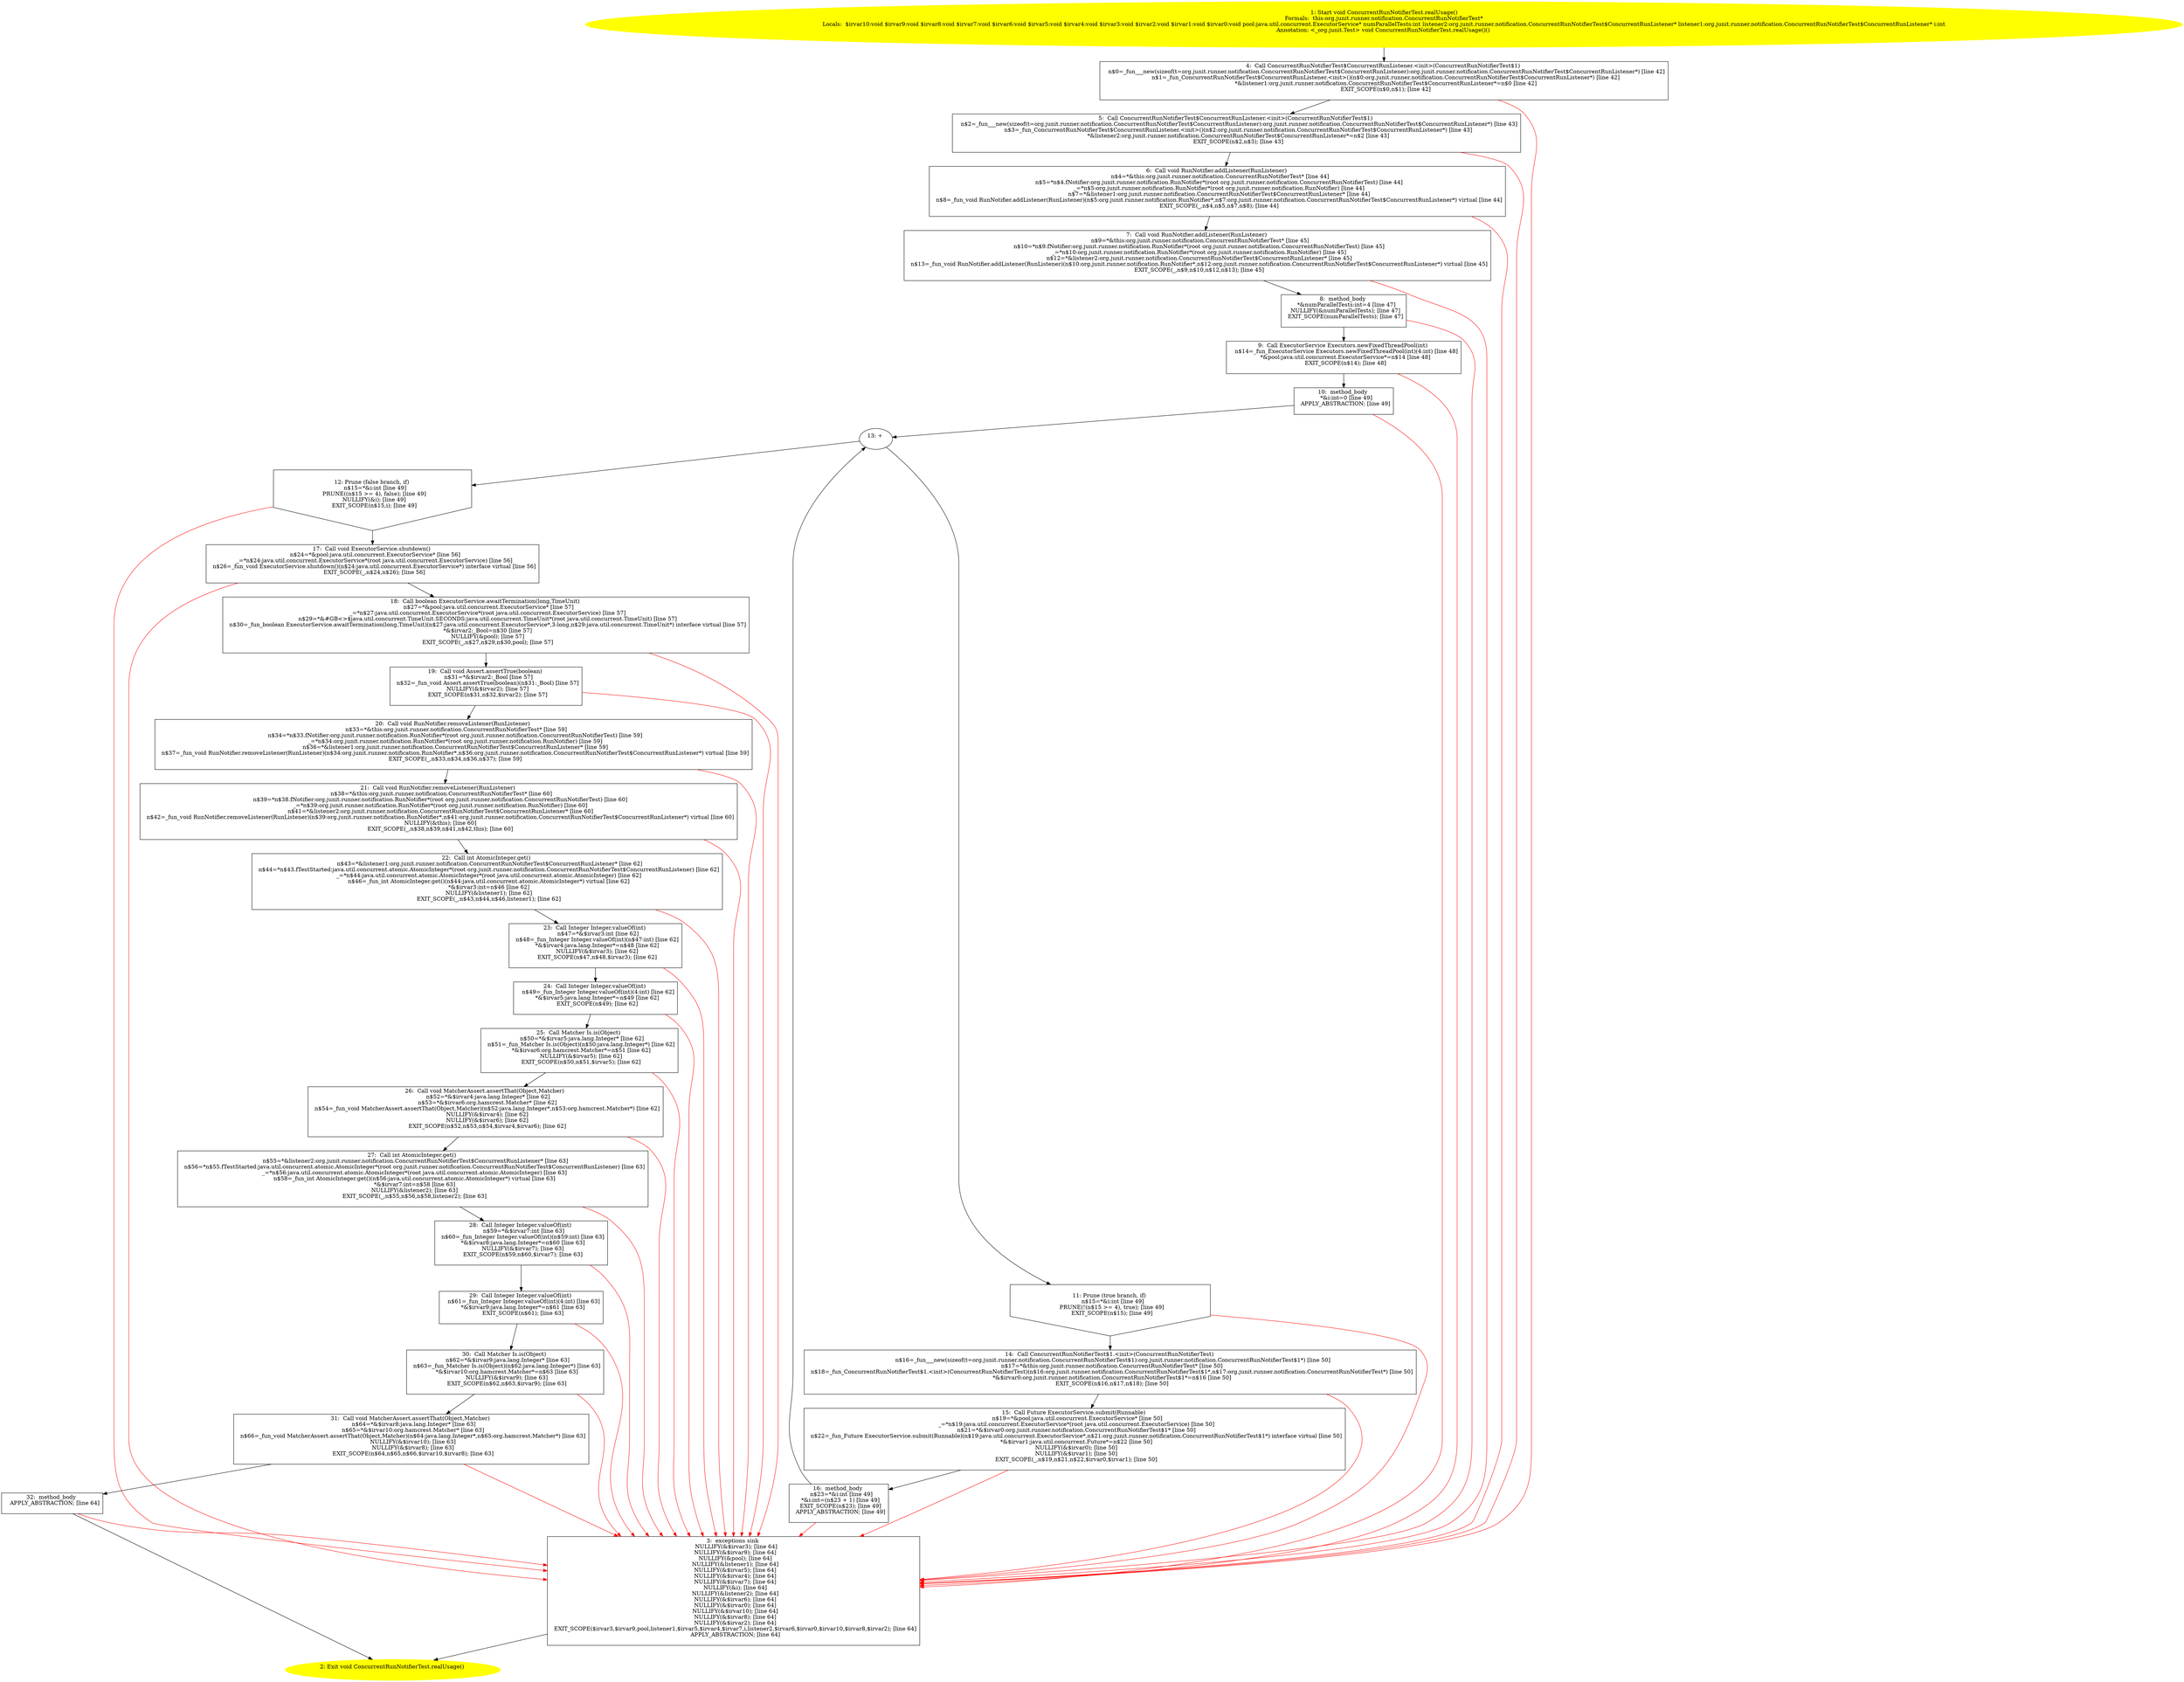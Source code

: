 /* @generated */
digraph cfg {
"org.junit.runner.notification.ConcurrentRunNotifierTest.realUsage():void.892e38a0954628d1b92b864a1f251b24_1" [label="1: Start void ConcurrentRunNotifierTest.realUsage()\nFormals:  this:org.junit.runner.notification.ConcurrentRunNotifierTest*\nLocals:  $irvar10:void $irvar9:void $irvar8:void $irvar7:void $irvar6:void $irvar5:void $irvar4:void $irvar3:void $irvar2:void $irvar1:void $irvar0:void pool:java.util.concurrent.ExecutorService* numParallelTests:int listener2:org.junit.runner.notification.ConcurrentRunNotifierTest$ConcurrentRunListener* listener1:org.junit.runner.notification.ConcurrentRunNotifierTest$ConcurrentRunListener* i:int\nAnnotation: <_org.junit.Test> void ConcurrentRunNotifierTest.realUsage()() \n  " color=yellow style=filled]
	

	 "org.junit.runner.notification.ConcurrentRunNotifierTest.realUsage():void.892e38a0954628d1b92b864a1f251b24_1" -> "org.junit.runner.notification.ConcurrentRunNotifierTest.realUsage():void.892e38a0954628d1b92b864a1f251b24_4" ;
"org.junit.runner.notification.ConcurrentRunNotifierTest.realUsage():void.892e38a0954628d1b92b864a1f251b24_2" [label="2: Exit void ConcurrentRunNotifierTest.realUsage() \n  " color=yellow style=filled]
	

"org.junit.runner.notification.ConcurrentRunNotifierTest.realUsage():void.892e38a0954628d1b92b864a1f251b24_3" [label="3:  exceptions sink \n   NULLIFY(&$irvar3); [line 64]\n  NULLIFY(&$irvar9); [line 64]\n  NULLIFY(&pool); [line 64]\n  NULLIFY(&listener1); [line 64]\n  NULLIFY(&$irvar5); [line 64]\n  NULLIFY(&$irvar4); [line 64]\n  NULLIFY(&$irvar7); [line 64]\n  NULLIFY(&i); [line 64]\n  NULLIFY(&listener2); [line 64]\n  NULLIFY(&$irvar6); [line 64]\n  NULLIFY(&$irvar0); [line 64]\n  NULLIFY(&$irvar10); [line 64]\n  NULLIFY(&$irvar8); [line 64]\n  NULLIFY(&$irvar2); [line 64]\n  EXIT_SCOPE($irvar3,$irvar9,pool,listener1,$irvar5,$irvar4,$irvar7,i,listener2,$irvar6,$irvar0,$irvar10,$irvar8,$irvar2); [line 64]\n  APPLY_ABSTRACTION; [line 64]\n " shape="box"]
	

	 "org.junit.runner.notification.ConcurrentRunNotifierTest.realUsage():void.892e38a0954628d1b92b864a1f251b24_3" -> "org.junit.runner.notification.ConcurrentRunNotifierTest.realUsage():void.892e38a0954628d1b92b864a1f251b24_2" ;
"org.junit.runner.notification.ConcurrentRunNotifierTest.realUsage():void.892e38a0954628d1b92b864a1f251b24_4" [label="4:  Call ConcurrentRunNotifierTest$ConcurrentRunListener.<init>(ConcurrentRunNotifierTest$1) \n   n$0=_fun___new(sizeof(t=org.junit.runner.notification.ConcurrentRunNotifierTest$ConcurrentRunListener):org.junit.runner.notification.ConcurrentRunNotifierTest$ConcurrentRunListener*) [line 42]\n  n$1=_fun_ConcurrentRunNotifierTest$ConcurrentRunListener.<init>()(n$0:org.junit.runner.notification.ConcurrentRunNotifierTest$ConcurrentRunListener*) [line 42]\n  *&listener1:org.junit.runner.notification.ConcurrentRunNotifierTest$ConcurrentRunListener*=n$0 [line 42]\n  EXIT_SCOPE(n$0,n$1); [line 42]\n " shape="box"]
	

	 "org.junit.runner.notification.ConcurrentRunNotifierTest.realUsage():void.892e38a0954628d1b92b864a1f251b24_4" -> "org.junit.runner.notification.ConcurrentRunNotifierTest.realUsage():void.892e38a0954628d1b92b864a1f251b24_5" ;
	 "org.junit.runner.notification.ConcurrentRunNotifierTest.realUsage():void.892e38a0954628d1b92b864a1f251b24_4" -> "org.junit.runner.notification.ConcurrentRunNotifierTest.realUsage():void.892e38a0954628d1b92b864a1f251b24_3" [color="red" ];
"org.junit.runner.notification.ConcurrentRunNotifierTest.realUsage():void.892e38a0954628d1b92b864a1f251b24_5" [label="5:  Call ConcurrentRunNotifierTest$ConcurrentRunListener.<init>(ConcurrentRunNotifierTest$1) \n   n$2=_fun___new(sizeof(t=org.junit.runner.notification.ConcurrentRunNotifierTest$ConcurrentRunListener):org.junit.runner.notification.ConcurrentRunNotifierTest$ConcurrentRunListener*) [line 43]\n  n$3=_fun_ConcurrentRunNotifierTest$ConcurrentRunListener.<init>()(n$2:org.junit.runner.notification.ConcurrentRunNotifierTest$ConcurrentRunListener*) [line 43]\n  *&listener2:org.junit.runner.notification.ConcurrentRunNotifierTest$ConcurrentRunListener*=n$2 [line 43]\n  EXIT_SCOPE(n$2,n$3); [line 43]\n " shape="box"]
	

	 "org.junit.runner.notification.ConcurrentRunNotifierTest.realUsage():void.892e38a0954628d1b92b864a1f251b24_5" -> "org.junit.runner.notification.ConcurrentRunNotifierTest.realUsage():void.892e38a0954628d1b92b864a1f251b24_6" ;
	 "org.junit.runner.notification.ConcurrentRunNotifierTest.realUsage():void.892e38a0954628d1b92b864a1f251b24_5" -> "org.junit.runner.notification.ConcurrentRunNotifierTest.realUsage():void.892e38a0954628d1b92b864a1f251b24_3" [color="red" ];
"org.junit.runner.notification.ConcurrentRunNotifierTest.realUsage():void.892e38a0954628d1b92b864a1f251b24_6" [label="6:  Call void RunNotifier.addListener(RunListener) \n   n$4=*&this:org.junit.runner.notification.ConcurrentRunNotifierTest* [line 44]\n  n$5=*n$4.fNotifier:org.junit.runner.notification.RunNotifier*(root org.junit.runner.notification.ConcurrentRunNotifierTest) [line 44]\n  _=*n$5:org.junit.runner.notification.RunNotifier*(root org.junit.runner.notification.RunNotifier) [line 44]\n  n$7=*&listener1:org.junit.runner.notification.ConcurrentRunNotifierTest$ConcurrentRunListener* [line 44]\n  n$8=_fun_void RunNotifier.addListener(RunListener)(n$5:org.junit.runner.notification.RunNotifier*,n$7:org.junit.runner.notification.ConcurrentRunNotifierTest$ConcurrentRunListener*) virtual [line 44]\n  EXIT_SCOPE(_,n$4,n$5,n$7,n$8); [line 44]\n " shape="box"]
	

	 "org.junit.runner.notification.ConcurrentRunNotifierTest.realUsage():void.892e38a0954628d1b92b864a1f251b24_6" -> "org.junit.runner.notification.ConcurrentRunNotifierTest.realUsage():void.892e38a0954628d1b92b864a1f251b24_7" ;
	 "org.junit.runner.notification.ConcurrentRunNotifierTest.realUsage():void.892e38a0954628d1b92b864a1f251b24_6" -> "org.junit.runner.notification.ConcurrentRunNotifierTest.realUsage():void.892e38a0954628d1b92b864a1f251b24_3" [color="red" ];
"org.junit.runner.notification.ConcurrentRunNotifierTest.realUsage():void.892e38a0954628d1b92b864a1f251b24_7" [label="7:  Call void RunNotifier.addListener(RunListener) \n   n$9=*&this:org.junit.runner.notification.ConcurrentRunNotifierTest* [line 45]\n  n$10=*n$9.fNotifier:org.junit.runner.notification.RunNotifier*(root org.junit.runner.notification.ConcurrentRunNotifierTest) [line 45]\n  _=*n$10:org.junit.runner.notification.RunNotifier*(root org.junit.runner.notification.RunNotifier) [line 45]\n  n$12=*&listener2:org.junit.runner.notification.ConcurrentRunNotifierTest$ConcurrentRunListener* [line 45]\n  n$13=_fun_void RunNotifier.addListener(RunListener)(n$10:org.junit.runner.notification.RunNotifier*,n$12:org.junit.runner.notification.ConcurrentRunNotifierTest$ConcurrentRunListener*) virtual [line 45]\n  EXIT_SCOPE(_,n$9,n$10,n$12,n$13); [line 45]\n " shape="box"]
	

	 "org.junit.runner.notification.ConcurrentRunNotifierTest.realUsage():void.892e38a0954628d1b92b864a1f251b24_7" -> "org.junit.runner.notification.ConcurrentRunNotifierTest.realUsage():void.892e38a0954628d1b92b864a1f251b24_8" ;
	 "org.junit.runner.notification.ConcurrentRunNotifierTest.realUsage():void.892e38a0954628d1b92b864a1f251b24_7" -> "org.junit.runner.notification.ConcurrentRunNotifierTest.realUsage():void.892e38a0954628d1b92b864a1f251b24_3" [color="red" ];
"org.junit.runner.notification.ConcurrentRunNotifierTest.realUsage():void.892e38a0954628d1b92b864a1f251b24_8" [label="8:  method_body \n   *&numParallelTests:int=4 [line 47]\n  NULLIFY(&numParallelTests); [line 47]\n  EXIT_SCOPE(numParallelTests); [line 47]\n " shape="box"]
	

	 "org.junit.runner.notification.ConcurrentRunNotifierTest.realUsage():void.892e38a0954628d1b92b864a1f251b24_8" -> "org.junit.runner.notification.ConcurrentRunNotifierTest.realUsage():void.892e38a0954628d1b92b864a1f251b24_9" ;
	 "org.junit.runner.notification.ConcurrentRunNotifierTest.realUsage():void.892e38a0954628d1b92b864a1f251b24_8" -> "org.junit.runner.notification.ConcurrentRunNotifierTest.realUsage():void.892e38a0954628d1b92b864a1f251b24_3" [color="red" ];
"org.junit.runner.notification.ConcurrentRunNotifierTest.realUsage():void.892e38a0954628d1b92b864a1f251b24_9" [label="9:  Call ExecutorService Executors.newFixedThreadPool(int) \n   n$14=_fun_ExecutorService Executors.newFixedThreadPool(int)(4:int) [line 48]\n  *&pool:java.util.concurrent.ExecutorService*=n$14 [line 48]\n  EXIT_SCOPE(n$14); [line 48]\n " shape="box"]
	

	 "org.junit.runner.notification.ConcurrentRunNotifierTest.realUsage():void.892e38a0954628d1b92b864a1f251b24_9" -> "org.junit.runner.notification.ConcurrentRunNotifierTest.realUsage():void.892e38a0954628d1b92b864a1f251b24_10" ;
	 "org.junit.runner.notification.ConcurrentRunNotifierTest.realUsage():void.892e38a0954628d1b92b864a1f251b24_9" -> "org.junit.runner.notification.ConcurrentRunNotifierTest.realUsage():void.892e38a0954628d1b92b864a1f251b24_3" [color="red" ];
"org.junit.runner.notification.ConcurrentRunNotifierTest.realUsage():void.892e38a0954628d1b92b864a1f251b24_10" [label="10:  method_body \n   *&i:int=0 [line 49]\n  APPLY_ABSTRACTION; [line 49]\n " shape="box"]
	

	 "org.junit.runner.notification.ConcurrentRunNotifierTest.realUsage():void.892e38a0954628d1b92b864a1f251b24_10" -> "org.junit.runner.notification.ConcurrentRunNotifierTest.realUsage():void.892e38a0954628d1b92b864a1f251b24_13" ;
	 "org.junit.runner.notification.ConcurrentRunNotifierTest.realUsage():void.892e38a0954628d1b92b864a1f251b24_10" -> "org.junit.runner.notification.ConcurrentRunNotifierTest.realUsage():void.892e38a0954628d1b92b864a1f251b24_3" [color="red" ];
"org.junit.runner.notification.ConcurrentRunNotifierTest.realUsage():void.892e38a0954628d1b92b864a1f251b24_11" [label="11: Prune (true branch, if) \n   n$15=*&i:int [line 49]\n  PRUNE(!(n$15 >= 4), true); [line 49]\n  EXIT_SCOPE(n$15); [line 49]\n " shape="invhouse"]
	

	 "org.junit.runner.notification.ConcurrentRunNotifierTest.realUsage():void.892e38a0954628d1b92b864a1f251b24_11" -> "org.junit.runner.notification.ConcurrentRunNotifierTest.realUsage():void.892e38a0954628d1b92b864a1f251b24_14" ;
	 "org.junit.runner.notification.ConcurrentRunNotifierTest.realUsage():void.892e38a0954628d1b92b864a1f251b24_11" -> "org.junit.runner.notification.ConcurrentRunNotifierTest.realUsage():void.892e38a0954628d1b92b864a1f251b24_3" [color="red" ];
"org.junit.runner.notification.ConcurrentRunNotifierTest.realUsage():void.892e38a0954628d1b92b864a1f251b24_12" [label="12: Prune (false branch, if) \n   n$15=*&i:int [line 49]\n  PRUNE((n$15 >= 4), false); [line 49]\n  NULLIFY(&i); [line 49]\n  EXIT_SCOPE(n$15,i); [line 49]\n " shape="invhouse"]
	

	 "org.junit.runner.notification.ConcurrentRunNotifierTest.realUsage():void.892e38a0954628d1b92b864a1f251b24_12" -> "org.junit.runner.notification.ConcurrentRunNotifierTest.realUsage():void.892e38a0954628d1b92b864a1f251b24_17" ;
	 "org.junit.runner.notification.ConcurrentRunNotifierTest.realUsage():void.892e38a0954628d1b92b864a1f251b24_12" -> "org.junit.runner.notification.ConcurrentRunNotifierTest.realUsage():void.892e38a0954628d1b92b864a1f251b24_3" [color="red" ];
"org.junit.runner.notification.ConcurrentRunNotifierTest.realUsage():void.892e38a0954628d1b92b864a1f251b24_13" [label="13: + \n  " ]
	

	 "org.junit.runner.notification.ConcurrentRunNotifierTest.realUsage():void.892e38a0954628d1b92b864a1f251b24_13" -> "org.junit.runner.notification.ConcurrentRunNotifierTest.realUsage():void.892e38a0954628d1b92b864a1f251b24_11" ;
	 "org.junit.runner.notification.ConcurrentRunNotifierTest.realUsage():void.892e38a0954628d1b92b864a1f251b24_13" -> "org.junit.runner.notification.ConcurrentRunNotifierTest.realUsage():void.892e38a0954628d1b92b864a1f251b24_12" ;
"org.junit.runner.notification.ConcurrentRunNotifierTest.realUsage():void.892e38a0954628d1b92b864a1f251b24_14" [label="14:  Call ConcurrentRunNotifierTest$1.<init>(ConcurrentRunNotifierTest) \n   n$16=_fun___new(sizeof(t=org.junit.runner.notification.ConcurrentRunNotifierTest$1):org.junit.runner.notification.ConcurrentRunNotifierTest$1*) [line 50]\n  n$17=*&this:org.junit.runner.notification.ConcurrentRunNotifierTest* [line 50]\n  n$18=_fun_ConcurrentRunNotifierTest$1.<init>(ConcurrentRunNotifierTest)(n$16:org.junit.runner.notification.ConcurrentRunNotifierTest$1*,n$17:org.junit.runner.notification.ConcurrentRunNotifierTest*) [line 50]\n  *&$irvar0:org.junit.runner.notification.ConcurrentRunNotifierTest$1*=n$16 [line 50]\n  EXIT_SCOPE(n$16,n$17,n$18); [line 50]\n " shape="box"]
	

	 "org.junit.runner.notification.ConcurrentRunNotifierTest.realUsage():void.892e38a0954628d1b92b864a1f251b24_14" -> "org.junit.runner.notification.ConcurrentRunNotifierTest.realUsage():void.892e38a0954628d1b92b864a1f251b24_15" ;
	 "org.junit.runner.notification.ConcurrentRunNotifierTest.realUsage():void.892e38a0954628d1b92b864a1f251b24_14" -> "org.junit.runner.notification.ConcurrentRunNotifierTest.realUsage():void.892e38a0954628d1b92b864a1f251b24_3" [color="red" ];
"org.junit.runner.notification.ConcurrentRunNotifierTest.realUsage():void.892e38a0954628d1b92b864a1f251b24_15" [label="15:  Call Future ExecutorService.submit(Runnable) \n   n$19=*&pool:java.util.concurrent.ExecutorService* [line 50]\n  _=*n$19:java.util.concurrent.ExecutorService*(root java.util.concurrent.ExecutorService) [line 50]\n  n$21=*&$irvar0:org.junit.runner.notification.ConcurrentRunNotifierTest$1* [line 50]\n  n$22=_fun_Future ExecutorService.submit(Runnable)(n$19:java.util.concurrent.ExecutorService*,n$21:org.junit.runner.notification.ConcurrentRunNotifierTest$1*) interface virtual [line 50]\n  *&$irvar1:java.util.concurrent.Future*=n$22 [line 50]\n  NULLIFY(&$irvar0); [line 50]\n  NULLIFY(&$irvar1); [line 50]\n  EXIT_SCOPE(_,n$19,n$21,n$22,$irvar0,$irvar1); [line 50]\n " shape="box"]
	

	 "org.junit.runner.notification.ConcurrentRunNotifierTest.realUsage():void.892e38a0954628d1b92b864a1f251b24_15" -> "org.junit.runner.notification.ConcurrentRunNotifierTest.realUsage():void.892e38a0954628d1b92b864a1f251b24_16" ;
	 "org.junit.runner.notification.ConcurrentRunNotifierTest.realUsage():void.892e38a0954628d1b92b864a1f251b24_15" -> "org.junit.runner.notification.ConcurrentRunNotifierTest.realUsage():void.892e38a0954628d1b92b864a1f251b24_3" [color="red" ];
"org.junit.runner.notification.ConcurrentRunNotifierTest.realUsage():void.892e38a0954628d1b92b864a1f251b24_16" [label="16:  method_body \n   n$23=*&i:int [line 49]\n  *&i:int=(n$23 + 1) [line 49]\n  EXIT_SCOPE(n$23); [line 49]\n  APPLY_ABSTRACTION; [line 49]\n " shape="box"]
	

	 "org.junit.runner.notification.ConcurrentRunNotifierTest.realUsage():void.892e38a0954628d1b92b864a1f251b24_16" -> "org.junit.runner.notification.ConcurrentRunNotifierTest.realUsage():void.892e38a0954628d1b92b864a1f251b24_13" ;
	 "org.junit.runner.notification.ConcurrentRunNotifierTest.realUsage():void.892e38a0954628d1b92b864a1f251b24_16" -> "org.junit.runner.notification.ConcurrentRunNotifierTest.realUsage():void.892e38a0954628d1b92b864a1f251b24_3" [color="red" ];
"org.junit.runner.notification.ConcurrentRunNotifierTest.realUsage():void.892e38a0954628d1b92b864a1f251b24_17" [label="17:  Call void ExecutorService.shutdown() \n   n$24=*&pool:java.util.concurrent.ExecutorService* [line 56]\n  _=*n$24:java.util.concurrent.ExecutorService*(root java.util.concurrent.ExecutorService) [line 56]\n  n$26=_fun_void ExecutorService.shutdown()(n$24:java.util.concurrent.ExecutorService*) interface virtual [line 56]\n  EXIT_SCOPE(_,n$24,n$26); [line 56]\n " shape="box"]
	

	 "org.junit.runner.notification.ConcurrentRunNotifierTest.realUsage():void.892e38a0954628d1b92b864a1f251b24_17" -> "org.junit.runner.notification.ConcurrentRunNotifierTest.realUsage():void.892e38a0954628d1b92b864a1f251b24_18" ;
	 "org.junit.runner.notification.ConcurrentRunNotifierTest.realUsage():void.892e38a0954628d1b92b864a1f251b24_17" -> "org.junit.runner.notification.ConcurrentRunNotifierTest.realUsage():void.892e38a0954628d1b92b864a1f251b24_3" [color="red" ];
"org.junit.runner.notification.ConcurrentRunNotifierTest.realUsage():void.892e38a0954628d1b92b864a1f251b24_18" [label="18:  Call boolean ExecutorService.awaitTermination(long,TimeUnit) \n   n$27=*&pool:java.util.concurrent.ExecutorService* [line 57]\n  _=*n$27:java.util.concurrent.ExecutorService*(root java.util.concurrent.ExecutorService) [line 57]\n  n$29=*&#GB<>$java.util.concurrent.TimeUnit.SECONDS:java.util.concurrent.TimeUnit*(root java.util.concurrent.TimeUnit) [line 57]\n  n$30=_fun_boolean ExecutorService.awaitTermination(long,TimeUnit)(n$27:java.util.concurrent.ExecutorService*,3:long,n$29:java.util.concurrent.TimeUnit*) interface virtual [line 57]\n  *&$irvar2:_Bool=n$30 [line 57]\n  NULLIFY(&pool); [line 57]\n  EXIT_SCOPE(_,n$27,n$29,n$30,pool); [line 57]\n " shape="box"]
	

	 "org.junit.runner.notification.ConcurrentRunNotifierTest.realUsage():void.892e38a0954628d1b92b864a1f251b24_18" -> "org.junit.runner.notification.ConcurrentRunNotifierTest.realUsage():void.892e38a0954628d1b92b864a1f251b24_19" ;
	 "org.junit.runner.notification.ConcurrentRunNotifierTest.realUsage():void.892e38a0954628d1b92b864a1f251b24_18" -> "org.junit.runner.notification.ConcurrentRunNotifierTest.realUsage():void.892e38a0954628d1b92b864a1f251b24_3" [color="red" ];
"org.junit.runner.notification.ConcurrentRunNotifierTest.realUsage():void.892e38a0954628d1b92b864a1f251b24_19" [label="19:  Call void Assert.assertTrue(boolean) \n   n$31=*&$irvar2:_Bool [line 57]\n  n$32=_fun_void Assert.assertTrue(boolean)(n$31:_Bool) [line 57]\n  NULLIFY(&$irvar2); [line 57]\n  EXIT_SCOPE(n$31,n$32,$irvar2); [line 57]\n " shape="box"]
	

	 "org.junit.runner.notification.ConcurrentRunNotifierTest.realUsage():void.892e38a0954628d1b92b864a1f251b24_19" -> "org.junit.runner.notification.ConcurrentRunNotifierTest.realUsage():void.892e38a0954628d1b92b864a1f251b24_20" ;
	 "org.junit.runner.notification.ConcurrentRunNotifierTest.realUsage():void.892e38a0954628d1b92b864a1f251b24_19" -> "org.junit.runner.notification.ConcurrentRunNotifierTest.realUsage():void.892e38a0954628d1b92b864a1f251b24_3" [color="red" ];
"org.junit.runner.notification.ConcurrentRunNotifierTest.realUsage():void.892e38a0954628d1b92b864a1f251b24_20" [label="20:  Call void RunNotifier.removeListener(RunListener) \n   n$33=*&this:org.junit.runner.notification.ConcurrentRunNotifierTest* [line 59]\n  n$34=*n$33.fNotifier:org.junit.runner.notification.RunNotifier*(root org.junit.runner.notification.ConcurrentRunNotifierTest) [line 59]\n  _=*n$34:org.junit.runner.notification.RunNotifier*(root org.junit.runner.notification.RunNotifier) [line 59]\n  n$36=*&listener1:org.junit.runner.notification.ConcurrentRunNotifierTest$ConcurrentRunListener* [line 59]\n  n$37=_fun_void RunNotifier.removeListener(RunListener)(n$34:org.junit.runner.notification.RunNotifier*,n$36:org.junit.runner.notification.ConcurrentRunNotifierTest$ConcurrentRunListener*) virtual [line 59]\n  EXIT_SCOPE(_,n$33,n$34,n$36,n$37); [line 59]\n " shape="box"]
	

	 "org.junit.runner.notification.ConcurrentRunNotifierTest.realUsage():void.892e38a0954628d1b92b864a1f251b24_20" -> "org.junit.runner.notification.ConcurrentRunNotifierTest.realUsage():void.892e38a0954628d1b92b864a1f251b24_21" ;
	 "org.junit.runner.notification.ConcurrentRunNotifierTest.realUsage():void.892e38a0954628d1b92b864a1f251b24_20" -> "org.junit.runner.notification.ConcurrentRunNotifierTest.realUsage():void.892e38a0954628d1b92b864a1f251b24_3" [color="red" ];
"org.junit.runner.notification.ConcurrentRunNotifierTest.realUsage():void.892e38a0954628d1b92b864a1f251b24_21" [label="21:  Call void RunNotifier.removeListener(RunListener) \n   n$38=*&this:org.junit.runner.notification.ConcurrentRunNotifierTest* [line 60]\n  n$39=*n$38.fNotifier:org.junit.runner.notification.RunNotifier*(root org.junit.runner.notification.ConcurrentRunNotifierTest) [line 60]\n  _=*n$39:org.junit.runner.notification.RunNotifier*(root org.junit.runner.notification.RunNotifier) [line 60]\n  n$41=*&listener2:org.junit.runner.notification.ConcurrentRunNotifierTest$ConcurrentRunListener* [line 60]\n  n$42=_fun_void RunNotifier.removeListener(RunListener)(n$39:org.junit.runner.notification.RunNotifier*,n$41:org.junit.runner.notification.ConcurrentRunNotifierTest$ConcurrentRunListener*) virtual [line 60]\n  NULLIFY(&this); [line 60]\n  EXIT_SCOPE(_,n$38,n$39,n$41,n$42,this); [line 60]\n " shape="box"]
	

	 "org.junit.runner.notification.ConcurrentRunNotifierTest.realUsage():void.892e38a0954628d1b92b864a1f251b24_21" -> "org.junit.runner.notification.ConcurrentRunNotifierTest.realUsage():void.892e38a0954628d1b92b864a1f251b24_22" ;
	 "org.junit.runner.notification.ConcurrentRunNotifierTest.realUsage():void.892e38a0954628d1b92b864a1f251b24_21" -> "org.junit.runner.notification.ConcurrentRunNotifierTest.realUsage():void.892e38a0954628d1b92b864a1f251b24_3" [color="red" ];
"org.junit.runner.notification.ConcurrentRunNotifierTest.realUsage():void.892e38a0954628d1b92b864a1f251b24_22" [label="22:  Call int AtomicInteger.get() \n   n$43=*&listener1:org.junit.runner.notification.ConcurrentRunNotifierTest$ConcurrentRunListener* [line 62]\n  n$44=*n$43.fTestStarted:java.util.concurrent.atomic.AtomicInteger*(root org.junit.runner.notification.ConcurrentRunNotifierTest$ConcurrentRunListener) [line 62]\n  _=*n$44:java.util.concurrent.atomic.AtomicInteger*(root java.util.concurrent.atomic.AtomicInteger) [line 62]\n  n$46=_fun_int AtomicInteger.get()(n$44:java.util.concurrent.atomic.AtomicInteger*) virtual [line 62]\n  *&$irvar3:int=n$46 [line 62]\n  NULLIFY(&listener1); [line 62]\n  EXIT_SCOPE(_,n$43,n$44,n$46,listener1); [line 62]\n " shape="box"]
	

	 "org.junit.runner.notification.ConcurrentRunNotifierTest.realUsage():void.892e38a0954628d1b92b864a1f251b24_22" -> "org.junit.runner.notification.ConcurrentRunNotifierTest.realUsage():void.892e38a0954628d1b92b864a1f251b24_23" ;
	 "org.junit.runner.notification.ConcurrentRunNotifierTest.realUsage():void.892e38a0954628d1b92b864a1f251b24_22" -> "org.junit.runner.notification.ConcurrentRunNotifierTest.realUsage():void.892e38a0954628d1b92b864a1f251b24_3" [color="red" ];
"org.junit.runner.notification.ConcurrentRunNotifierTest.realUsage():void.892e38a0954628d1b92b864a1f251b24_23" [label="23:  Call Integer Integer.valueOf(int) \n   n$47=*&$irvar3:int [line 62]\n  n$48=_fun_Integer Integer.valueOf(int)(n$47:int) [line 62]\n  *&$irvar4:java.lang.Integer*=n$48 [line 62]\n  NULLIFY(&$irvar3); [line 62]\n  EXIT_SCOPE(n$47,n$48,$irvar3); [line 62]\n " shape="box"]
	

	 "org.junit.runner.notification.ConcurrentRunNotifierTest.realUsage():void.892e38a0954628d1b92b864a1f251b24_23" -> "org.junit.runner.notification.ConcurrentRunNotifierTest.realUsage():void.892e38a0954628d1b92b864a1f251b24_24" ;
	 "org.junit.runner.notification.ConcurrentRunNotifierTest.realUsage():void.892e38a0954628d1b92b864a1f251b24_23" -> "org.junit.runner.notification.ConcurrentRunNotifierTest.realUsage():void.892e38a0954628d1b92b864a1f251b24_3" [color="red" ];
"org.junit.runner.notification.ConcurrentRunNotifierTest.realUsage():void.892e38a0954628d1b92b864a1f251b24_24" [label="24:  Call Integer Integer.valueOf(int) \n   n$49=_fun_Integer Integer.valueOf(int)(4:int) [line 62]\n  *&$irvar5:java.lang.Integer*=n$49 [line 62]\n  EXIT_SCOPE(n$49); [line 62]\n " shape="box"]
	

	 "org.junit.runner.notification.ConcurrentRunNotifierTest.realUsage():void.892e38a0954628d1b92b864a1f251b24_24" -> "org.junit.runner.notification.ConcurrentRunNotifierTest.realUsage():void.892e38a0954628d1b92b864a1f251b24_25" ;
	 "org.junit.runner.notification.ConcurrentRunNotifierTest.realUsage():void.892e38a0954628d1b92b864a1f251b24_24" -> "org.junit.runner.notification.ConcurrentRunNotifierTest.realUsage():void.892e38a0954628d1b92b864a1f251b24_3" [color="red" ];
"org.junit.runner.notification.ConcurrentRunNotifierTest.realUsage():void.892e38a0954628d1b92b864a1f251b24_25" [label="25:  Call Matcher Is.is(Object) \n   n$50=*&$irvar5:java.lang.Integer* [line 62]\n  n$51=_fun_Matcher Is.is(Object)(n$50:java.lang.Integer*) [line 62]\n  *&$irvar6:org.hamcrest.Matcher*=n$51 [line 62]\n  NULLIFY(&$irvar5); [line 62]\n  EXIT_SCOPE(n$50,n$51,$irvar5); [line 62]\n " shape="box"]
	

	 "org.junit.runner.notification.ConcurrentRunNotifierTest.realUsage():void.892e38a0954628d1b92b864a1f251b24_25" -> "org.junit.runner.notification.ConcurrentRunNotifierTest.realUsage():void.892e38a0954628d1b92b864a1f251b24_26" ;
	 "org.junit.runner.notification.ConcurrentRunNotifierTest.realUsage():void.892e38a0954628d1b92b864a1f251b24_25" -> "org.junit.runner.notification.ConcurrentRunNotifierTest.realUsage():void.892e38a0954628d1b92b864a1f251b24_3" [color="red" ];
"org.junit.runner.notification.ConcurrentRunNotifierTest.realUsage():void.892e38a0954628d1b92b864a1f251b24_26" [label="26:  Call void MatcherAssert.assertThat(Object,Matcher) \n   n$52=*&$irvar4:java.lang.Integer* [line 62]\n  n$53=*&$irvar6:org.hamcrest.Matcher* [line 62]\n  n$54=_fun_void MatcherAssert.assertThat(Object,Matcher)(n$52:java.lang.Integer*,n$53:org.hamcrest.Matcher*) [line 62]\n  NULLIFY(&$irvar4); [line 62]\n  NULLIFY(&$irvar6); [line 62]\n  EXIT_SCOPE(n$52,n$53,n$54,$irvar4,$irvar6); [line 62]\n " shape="box"]
	

	 "org.junit.runner.notification.ConcurrentRunNotifierTest.realUsage():void.892e38a0954628d1b92b864a1f251b24_26" -> "org.junit.runner.notification.ConcurrentRunNotifierTest.realUsage():void.892e38a0954628d1b92b864a1f251b24_27" ;
	 "org.junit.runner.notification.ConcurrentRunNotifierTest.realUsage():void.892e38a0954628d1b92b864a1f251b24_26" -> "org.junit.runner.notification.ConcurrentRunNotifierTest.realUsage():void.892e38a0954628d1b92b864a1f251b24_3" [color="red" ];
"org.junit.runner.notification.ConcurrentRunNotifierTest.realUsage():void.892e38a0954628d1b92b864a1f251b24_27" [label="27:  Call int AtomicInteger.get() \n   n$55=*&listener2:org.junit.runner.notification.ConcurrentRunNotifierTest$ConcurrentRunListener* [line 63]\n  n$56=*n$55.fTestStarted:java.util.concurrent.atomic.AtomicInteger*(root org.junit.runner.notification.ConcurrentRunNotifierTest$ConcurrentRunListener) [line 63]\n  _=*n$56:java.util.concurrent.atomic.AtomicInteger*(root java.util.concurrent.atomic.AtomicInteger) [line 63]\n  n$58=_fun_int AtomicInteger.get()(n$56:java.util.concurrent.atomic.AtomicInteger*) virtual [line 63]\n  *&$irvar7:int=n$58 [line 63]\n  NULLIFY(&listener2); [line 63]\n  EXIT_SCOPE(_,n$55,n$56,n$58,listener2); [line 63]\n " shape="box"]
	

	 "org.junit.runner.notification.ConcurrentRunNotifierTest.realUsage():void.892e38a0954628d1b92b864a1f251b24_27" -> "org.junit.runner.notification.ConcurrentRunNotifierTest.realUsage():void.892e38a0954628d1b92b864a1f251b24_28" ;
	 "org.junit.runner.notification.ConcurrentRunNotifierTest.realUsage():void.892e38a0954628d1b92b864a1f251b24_27" -> "org.junit.runner.notification.ConcurrentRunNotifierTest.realUsage():void.892e38a0954628d1b92b864a1f251b24_3" [color="red" ];
"org.junit.runner.notification.ConcurrentRunNotifierTest.realUsage():void.892e38a0954628d1b92b864a1f251b24_28" [label="28:  Call Integer Integer.valueOf(int) \n   n$59=*&$irvar7:int [line 63]\n  n$60=_fun_Integer Integer.valueOf(int)(n$59:int) [line 63]\n  *&$irvar8:java.lang.Integer*=n$60 [line 63]\n  NULLIFY(&$irvar7); [line 63]\n  EXIT_SCOPE(n$59,n$60,$irvar7); [line 63]\n " shape="box"]
	

	 "org.junit.runner.notification.ConcurrentRunNotifierTest.realUsage():void.892e38a0954628d1b92b864a1f251b24_28" -> "org.junit.runner.notification.ConcurrentRunNotifierTest.realUsage():void.892e38a0954628d1b92b864a1f251b24_29" ;
	 "org.junit.runner.notification.ConcurrentRunNotifierTest.realUsage():void.892e38a0954628d1b92b864a1f251b24_28" -> "org.junit.runner.notification.ConcurrentRunNotifierTest.realUsage():void.892e38a0954628d1b92b864a1f251b24_3" [color="red" ];
"org.junit.runner.notification.ConcurrentRunNotifierTest.realUsage():void.892e38a0954628d1b92b864a1f251b24_29" [label="29:  Call Integer Integer.valueOf(int) \n   n$61=_fun_Integer Integer.valueOf(int)(4:int) [line 63]\n  *&$irvar9:java.lang.Integer*=n$61 [line 63]\n  EXIT_SCOPE(n$61); [line 63]\n " shape="box"]
	

	 "org.junit.runner.notification.ConcurrentRunNotifierTest.realUsage():void.892e38a0954628d1b92b864a1f251b24_29" -> "org.junit.runner.notification.ConcurrentRunNotifierTest.realUsage():void.892e38a0954628d1b92b864a1f251b24_30" ;
	 "org.junit.runner.notification.ConcurrentRunNotifierTest.realUsage():void.892e38a0954628d1b92b864a1f251b24_29" -> "org.junit.runner.notification.ConcurrentRunNotifierTest.realUsage():void.892e38a0954628d1b92b864a1f251b24_3" [color="red" ];
"org.junit.runner.notification.ConcurrentRunNotifierTest.realUsage():void.892e38a0954628d1b92b864a1f251b24_30" [label="30:  Call Matcher Is.is(Object) \n   n$62=*&$irvar9:java.lang.Integer* [line 63]\n  n$63=_fun_Matcher Is.is(Object)(n$62:java.lang.Integer*) [line 63]\n  *&$irvar10:org.hamcrest.Matcher*=n$63 [line 63]\n  NULLIFY(&$irvar9); [line 63]\n  EXIT_SCOPE(n$62,n$63,$irvar9); [line 63]\n " shape="box"]
	

	 "org.junit.runner.notification.ConcurrentRunNotifierTest.realUsage():void.892e38a0954628d1b92b864a1f251b24_30" -> "org.junit.runner.notification.ConcurrentRunNotifierTest.realUsage():void.892e38a0954628d1b92b864a1f251b24_31" ;
	 "org.junit.runner.notification.ConcurrentRunNotifierTest.realUsage():void.892e38a0954628d1b92b864a1f251b24_30" -> "org.junit.runner.notification.ConcurrentRunNotifierTest.realUsage():void.892e38a0954628d1b92b864a1f251b24_3" [color="red" ];
"org.junit.runner.notification.ConcurrentRunNotifierTest.realUsage():void.892e38a0954628d1b92b864a1f251b24_31" [label="31:  Call void MatcherAssert.assertThat(Object,Matcher) \n   n$64=*&$irvar8:java.lang.Integer* [line 63]\n  n$65=*&$irvar10:org.hamcrest.Matcher* [line 63]\n  n$66=_fun_void MatcherAssert.assertThat(Object,Matcher)(n$64:java.lang.Integer*,n$65:org.hamcrest.Matcher*) [line 63]\n  NULLIFY(&$irvar10); [line 63]\n  NULLIFY(&$irvar8); [line 63]\n  EXIT_SCOPE(n$64,n$65,n$66,$irvar10,$irvar8); [line 63]\n " shape="box"]
	

	 "org.junit.runner.notification.ConcurrentRunNotifierTest.realUsage():void.892e38a0954628d1b92b864a1f251b24_31" -> "org.junit.runner.notification.ConcurrentRunNotifierTest.realUsage():void.892e38a0954628d1b92b864a1f251b24_32" ;
	 "org.junit.runner.notification.ConcurrentRunNotifierTest.realUsage():void.892e38a0954628d1b92b864a1f251b24_31" -> "org.junit.runner.notification.ConcurrentRunNotifierTest.realUsage():void.892e38a0954628d1b92b864a1f251b24_3" [color="red" ];
"org.junit.runner.notification.ConcurrentRunNotifierTest.realUsage():void.892e38a0954628d1b92b864a1f251b24_32" [label="32:  method_body \n   APPLY_ABSTRACTION; [line 64]\n " shape="box"]
	

	 "org.junit.runner.notification.ConcurrentRunNotifierTest.realUsage():void.892e38a0954628d1b92b864a1f251b24_32" -> "org.junit.runner.notification.ConcurrentRunNotifierTest.realUsage():void.892e38a0954628d1b92b864a1f251b24_2" ;
	 "org.junit.runner.notification.ConcurrentRunNotifierTest.realUsage():void.892e38a0954628d1b92b864a1f251b24_32" -> "org.junit.runner.notification.ConcurrentRunNotifierTest.realUsage():void.892e38a0954628d1b92b864a1f251b24_3" [color="red" ];
}
